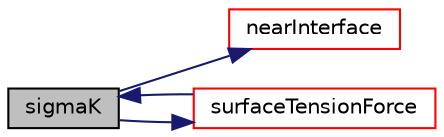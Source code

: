 digraph "sigmaK"
{
  bgcolor="transparent";
  edge [fontname="Helvetica",fontsize="10",labelfontname="Helvetica",labelfontsize="10"];
  node [fontname="Helvetica",fontsize="10",shape=record];
  rankdir="LR";
  Node1 [label="sigmaK",height=0.2,width=0.4,color="black", fillcolor="grey75", style="filled", fontcolor="black"];
  Node1 -> Node2 [color="midnightblue",fontsize="10",style="solid",fontname="Helvetica"];
  Node2 [label="nearInterface",height=0.2,width=0.4,color="red",URL="$a01169.html#a63550a249d2cc452f51be5ee070745b8",tooltip="Indicator of the proximity of the interface. "];
  Node1 -> Node3 [color="midnightblue",fontsize="10",style="solid",fontname="Helvetica"];
  Node3 [label="surfaceTensionForce",height=0.2,width=0.4,color="red",URL="$a01169.html#a7ae577e8df4ce90fee54d5867ade6bf8"];
  Node3 -> Node1 [color="midnightblue",fontsize="10",style="solid",fontname="Helvetica"];
}
